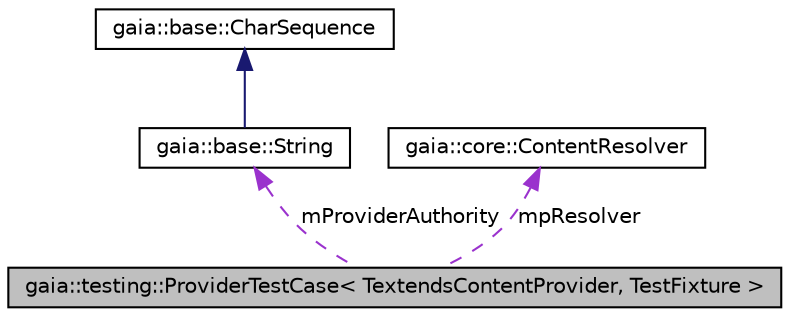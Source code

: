 digraph G
{
  edge [fontname="Helvetica",fontsize="10",labelfontname="Helvetica",labelfontsize="10"];
  node [fontname="Helvetica",fontsize="10",shape=record];
  Node1 [label="gaia::testing::ProviderTestCase\< TextendsContentProvider, TestFixture \>",height=0.2,width=0.4,color="black", fillcolor="grey75", style="filled" fontcolor="black"];
  Node2 -> Node1 [dir=back,color="darkorchid3",fontsize="10",style="dashed",label="mProviderAuthority",fontname="Helvetica"];
  Node2 [label="gaia::base::String",height=0.2,width=0.4,color="black", fillcolor="white", style="filled",URL="$d2/ddb/classgaia_1_1base_1_1_string.html",tooltip="A String is represented by array of UTF-16 values, such that Unicode supplementary characters (code p..."];
  Node3 -> Node2 [dir=back,color="midnightblue",fontsize="10",style="solid",fontname="Helvetica"];
  Node3 [label="gaia::base::CharSequence",height=0.2,width=0.4,color="black", fillcolor="white", style="filled",URL="$d1/d0f/classgaia_1_1base_1_1_char_sequence.html",tooltip="This interface represents an ordered set of characters and defines the methods to probe them..."];
  Node4 -> Node1 [dir=back,color="darkorchid3",fontsize="10",style="dashed",label="mpResolver",fontname="Helvetica"];
  Node4 [label="gaia::core::ContentResolver",height=0.2,width=0.4,color="black", fillcolor="white", style="filled",URL="$d6/d55/classgaia_1_1core_1_1_content_resolver.html",tooltip="This class provides applications access to specific content provider."];
}

